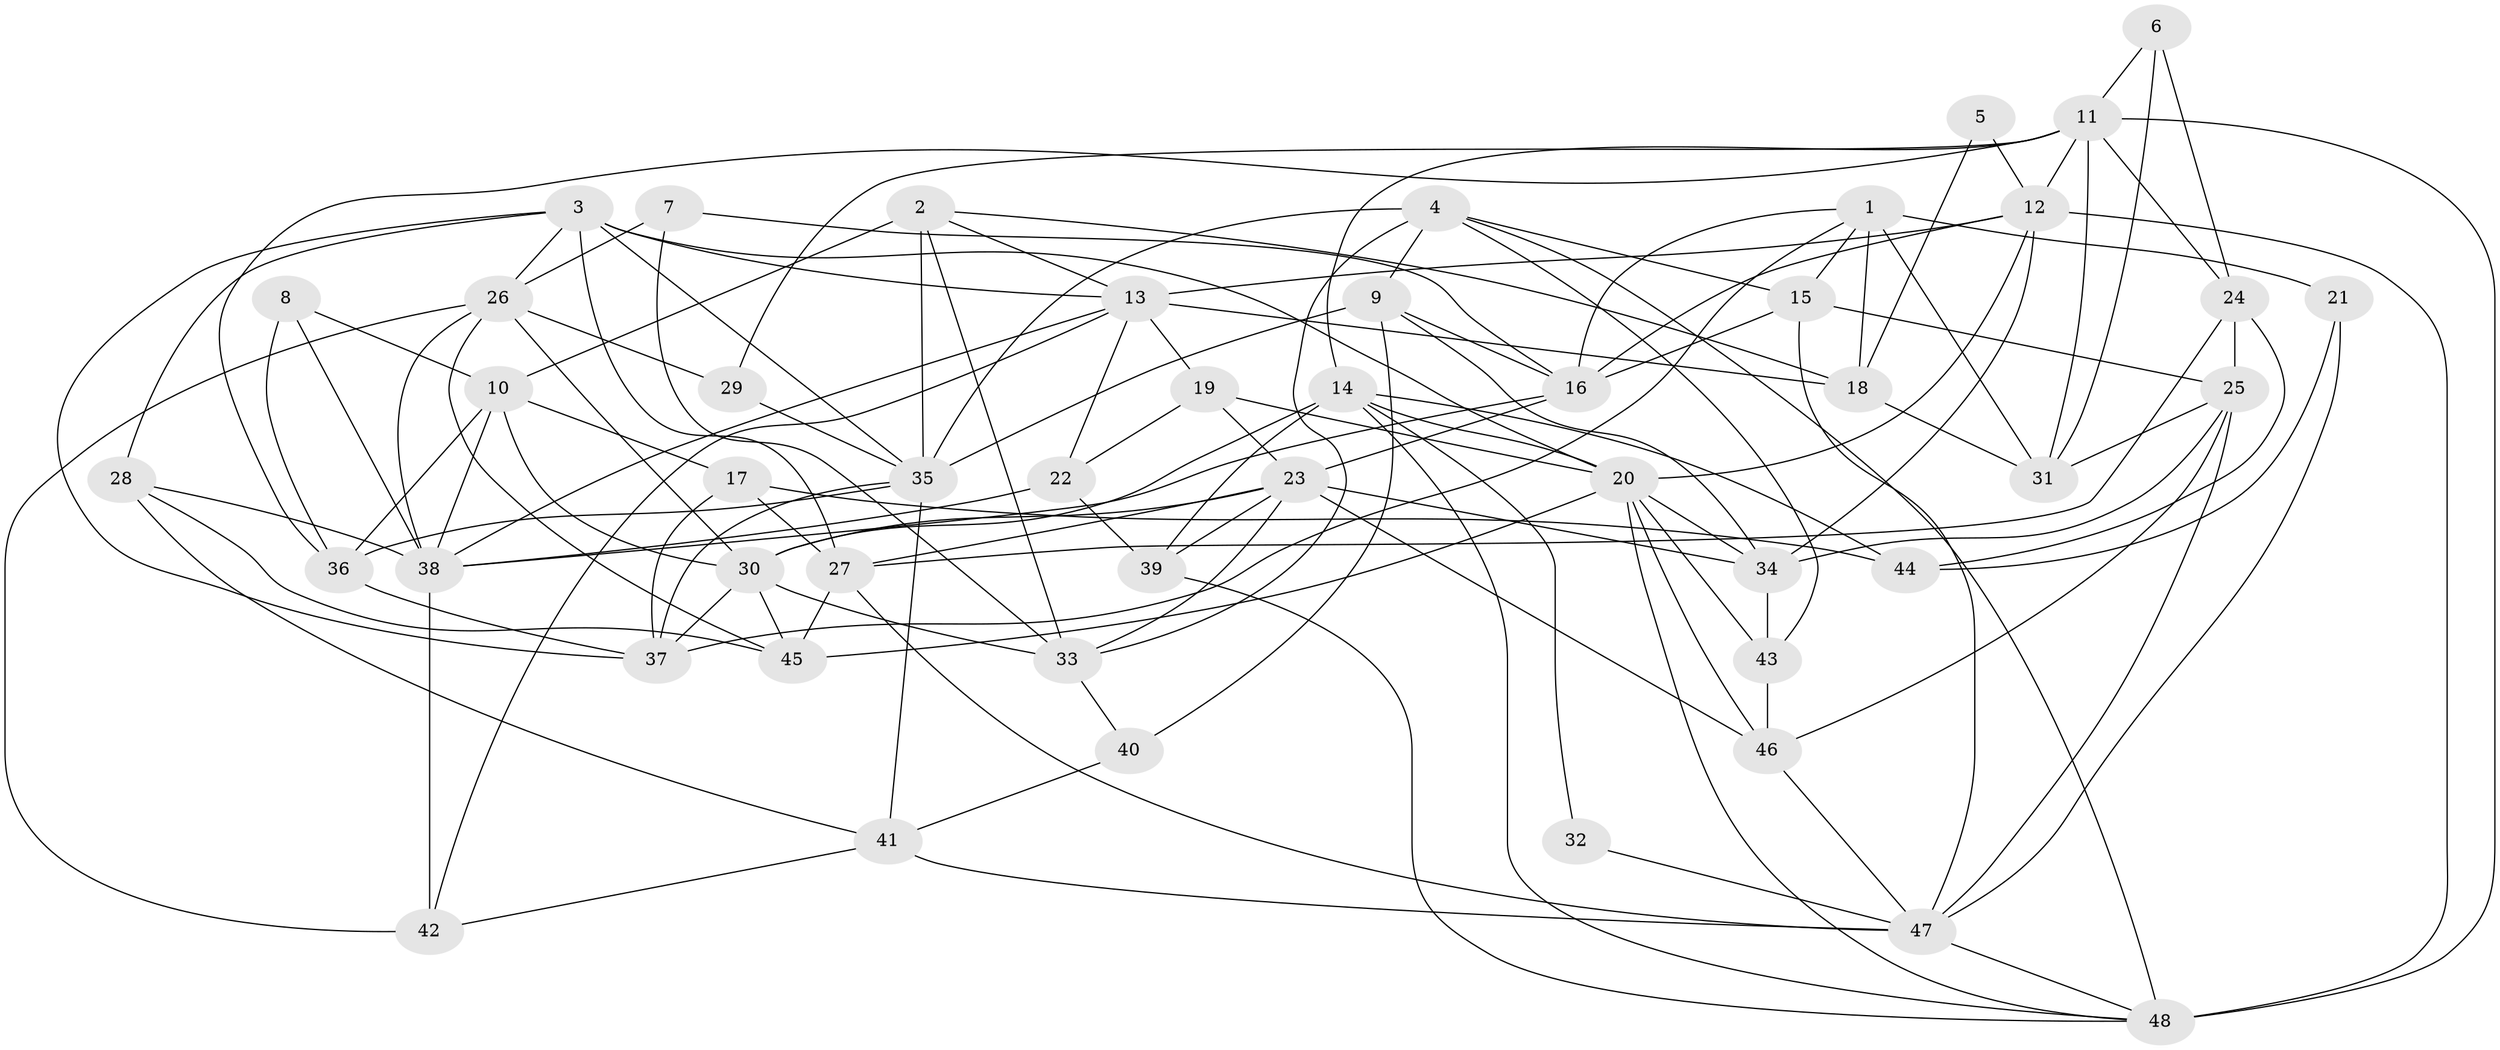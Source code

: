 // original degree distribution, {3: 0.2736842105263158, 2: 0.12631578947368421, 5: 0.22105263157894736, 4: 0.25263157894736843, 8: 0.010526315789473684, 7: 0.031578947368421054, 6: 0.08421052631578947}
// Generated by graph-tools (version 1.1) at 2025/45/03/06/25 01:45:10]
// undirected, 48 vertices, 129 edges
graph export_dot {
graph [start="1"]
  node [color=gray90,style=filled];
  1;
  2;
  3;
  4;
  5;
  6;
  7;
  8;
  9;
  10;
  11;
  12;
  13;
  14;
  15;
  16;
  17;
  18;
  19;
  20;
  21;
  22;
  23;
  24;
  25;
  26;
  27;
  28;
  29;
  30;
  31;
  32;
  33;
  34;
  35;
  36;
  37;
  38;
  39;
  40;
  41;
  42;
  43;
  44;
  45;
  46;
  47;
  48;
  1 -- 15 [weight=1.0];
  1 -- 16 [weight=1.0];
  1 -- 18 [weight=2.0];
  1 -- 21 [weight=2.0];
  1 -- 31 [weight=1.0];
  1 -- 37 [weight=1.0];
  2 -- 10 [weight=2.0];
  2 -- 13 [weight=1.0];
  2 -- 18 [weight=1.0];
  2 -- 33 [weight=1.0];
  2 -- 35 [weight=1.0];
  3 -- 13 [weight=1.0];
  3 -- 20 [weight=1.0];
  3 -- 26 [weight=1.0];
  3 -- 27 [weight=1.0];
  3 -- 28 [weight=1.0];
  3 -- 35 [weight=1.0];
  3 -- 37 [weight=1.0];
  4 -- 9 [weight=1.0];
  4 -- 15 [weight=1.0];
  4 -- 33 [weight=1.0];
  4 -- 35 [weight=1.0];
  4 -- 43 [weight=1.0];
  4 -- 48 [weight=1.0];
  5 -- 12 [weight=1.0];
  5 -- 18 [weight=1.0];
  6 -- 11 [weight=1.0];
  6 -- 24 [weight=1.0];
  6 -- 31 [weight=1.0];
  7 -- 16 [weight=1.0];
  7 -- 26 [weight=1.0];
  7 -- 33 [weight=1.0];
  8 -- 10 [weight=1.0];
  8 -- 36 [weight=1.0];
  8 -- 38 [weight=1.0];
  9 -- 16 [weight=1.0];
  9 -- 34 [weight=1.0];
  9 -- 35 [weight=1.0];
  9 -- 40 [weight=2.0];
  10 -- 17 [weight=1.0];
  10 -- 30 [weight=1.0];
  10 -- 36 [weight=1.0];
  10 -- 38 [weight=1.0];
  11 -- 12 [weight=1.0];
  11 -- 14 [weight=1.0];
  11 -- 24 [weight=1.0];
  11 -- 29 [weight=1.0];
  11 -- 31 [weight=1.0];
  11 -- 36 [weight=1.0];
  11 -- 48 [weight=2.0];
  12 -- 13 [weight=1.0];
  12 -- 16 [weight=1.0];
  12 -- 20 [weight=1.0];
  12 -- 34 [weight=1.0];
  12 -- 48 [weight=1.0];
  13 -- 18 [weight=1.0];
  13 -- 19 [weight=2.0];
  13 -- 22 [weight=1.0];
  13 -- 38 [weight=1.0];
  13 -- 42 [weight=1.0];
  14 -- 20 [weight=1.0];
  14 -- 30 [weight=2.0];
  14 -- 32 [weight=1.0];
  14 -- 39 [weight=1.0];
  14 -- 44 [weight=1.0];
  14 -- 48 [weight=1.0];
  15 -- 16 [weight=1.0];
  15 -- 25 [weight=1.0];
  15 -- 47 [weight=1.0];
  16 -- 23 [weight=1.0];
  16 -- 38 [weight=2.0];
  17 -- 27 [weight=1.0];
  17 -- 37 [weight=1.0];
  17 -- 44 [weight=1.0];
  18 -- 31 [weight=1.0];
  19 -- 20 [weight=1.0];
  19 -- 22 [weight=1.0];
  19 -- 23 [weight=1.0];
  20 -- 34 [weight=1.0];
  20 -- 43 [weight=1.0];
  20 -- 45 [weight=3.0];
  20 -- 46 [weight=1.0];
  20 -- 48 [weight=1.0];
  21 -- 44 [weight=1.0];
  21 -- 47 [weight=1.0];
  22 -- 38 [weight=1.0];
  22 -- 39 [weight=1.0];
  23 -- 27 [weight=2.0];
  23 -- 30 [weight=1.0];
  23 -- 33 [weight=1.0];
  23 -- 34 [weight=1.0];
  23 -- 39 [weight=2.0];
  23 -- 46 [weight=1.0];
  24 -- 25 [weight=1.0];
  24 -- 27 [weight=1.0];
  24 -- 44 [weight=1.0];
  25 -- 31 [weight=1.0];
  25 -- 34 [weight=1.0];
  25 -- 46 [weight=1.0];
  25 -- 47 [weight=1.0];
  26 -- 29 [weight=1.0];
  26 -- 30 [weight=2.0];
  26 -- 38 [weight=1.0];
  26 -- 42 [weight=2.0];
  26 -- 45 [weight=1.0];
  27 -- 45 [weight=1.0];
  27 -- 47 [weight=1.0];
  28 -- 38 [weight=1.0];
  28 -- 41 [weight=1.0];
  28 -- 45 [weight=1.0];
  29 -- 35 [weight=1.0];
  30 -- 33 [weight=1.0];
  30 -- 37 [weight=1.0];
  30 -- 45 [weight=1.0];
  32 -- 47 [weight=1.0];
  33 -- 40 [weight=1.0];
  34 -- 43 [weight=1.0];
  35 -- 36 [weight=1.0];
  35 -- 37 [weight=1.0];
  35 -- 41 [weight=1.0];
  36 -- 37 [weight=1.0];
  38 -- 42 [weight=1.0];
  39 -- 48 [weight=1.0];
  40 -- 41 [weight=1.0];
  41 -- 42 [weight=1.0];
  41 -- 47 [weight=1.0];
  43 -- 46 [weight=1.0];
  46 -- 47 [weight=1.0];
  47 -- 48 [weight=1.0];
}
